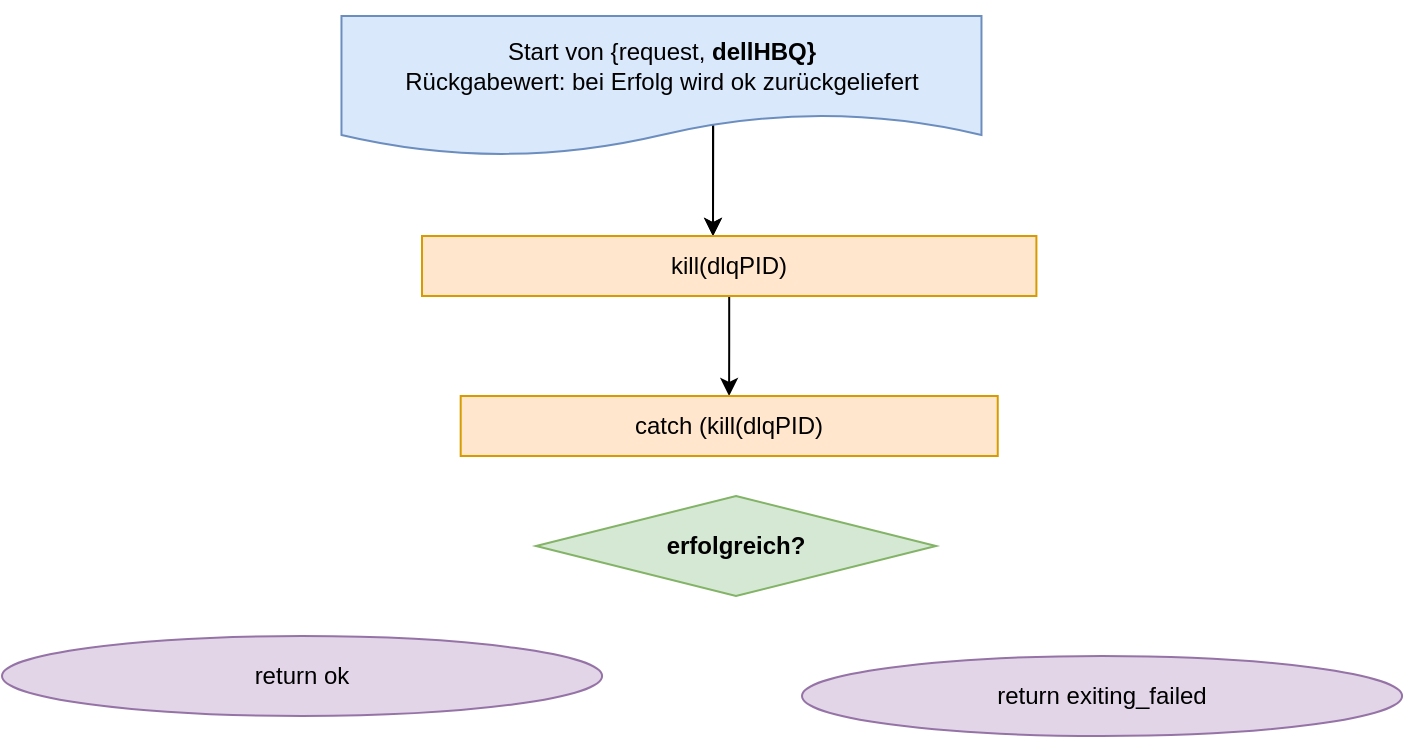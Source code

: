 <mxfile version="15.8.7" type="device"><diagram id="C5RBs43oDa-KdzZeNtuy" name="Page-1"><mxGraphModel dx="1186" dy="1775" grid="1" gridSize="10" guides="1" tooltips="1" connect="1" arrows="1" fold="1" page="1" pageScale="1" pageWidth="827" pageHeight="1169" math="0" shadow="0"><root><mxCell id="WIyWlLk6GJQsqaUBKTNV-0"/><mxCell id="WIyWlLk6GJQsqaUBKTNV-1" parent="WIyWlLk6GJQsqaUBKTNV-0"/><mxCell id="1SgMu8Af7HUufMrVUEjo-1" style="edgeStyle=orthogonalEdgeStyle;rounded=0;orthogonalLoop=1;jettySize=auto;html=1;exitX=0.5;exitY=0;exitDx=0;exitDy=0;" parent="WIyWlLk6GJQsqaUBKTNV-1" edge="1"><mxGeometry relative="1" as="geometry"><Array as="points"><mxPoint x="395.65" y="30"/><mxPoint x="395.65" y="30"/></Array><mxPoint x="395.5" y="110.007" as="targetPoint"/><mxPoint x="395.47" y="10" as="sourcePoint"/></mxGeometry></mxCell><mxCell id="wGBJOXqwm9gj_SDIow_8-0" style="edgeStyle=orthogonalEdgeStyle;rounded=0;orthogonalLoop=1;jettySize=auto;html=1;exitX=0.5;exitY=0;exitDx=0;exitDy=0;" edge="1" parent="WIyWlLk6GJQsqaUBKTNV-1" source="wGBJOXqwm9gj_SDIow_8-1"><mxGeometry relative="1" as="geometry"><Array as="points"><mxPoint x="395.65" y="30"/><mxPoint x="395.65" y="30"/></Array><mxPoint x="395.5" y="110.007" as="targetPoint"/></mxGeometry></mxCell><mxCell id="wGBJOXqwm9gj_SDIow_8-1" value="Start von {request,&amp;nbsp;&lt;b&gt;dellHBQ}&lt;/b&gt;&lt;br&gt;Rückgabewert: bei Erfolg wird ok zurückgeliefert" style="shape=document;whiteSpace=wrap;html=1;boundedLbl=1;fillColor=#dae8fc;strokeColor=#6c8ebf;" vertex="1" parent="WIyWlLk6GJQsqaUBKTNV-1"><mxGeometry x="209.74" width="320" height="70" as="geometry"/></mxCell><mxCell id="wGBJOXqwm9gj_SDIow_8-2" value="return ok" style="ellipse;whiteSpace=wrap;html=1;rounded=0;fillColor=#e1d5e7;strokeColor=#9673a6;" vertex="1" parent="WIyWlLk6GJQsqaUBKTNV-1"><mxGeometry x="40.0" y="310" width="300.06" height="40" as="geometry"/></mxCell><mxCell id="wGBJOXqwm9gj_SDIow_8-3" style="edgeStyle=orthogonalEdgeStyle;rounded=0;orthogonalLoop=1;jettySize=auto;html=1;exitX=0.5;exitY=1;exitDx=0;exitDy=0;" edge="1" parent="WIyWlLk6GJQsqaUBKTNV-1" source="wGBJOXqwm9gj_SDIow_8-4" target="wGBJOXqwm9gj_SDIow_8-5"><mxGeometry relative="1" as="geometry"/></mxCell><mxCell id="wGBJOXqwm9gj_SDIow_8-4" value="kill(dlqPID)" style="rounded=0;whiteSpace=wrap;html=1;fillColor=#ffe6cc;strokeColor=#d79b00;" vertex="1" parent="WIyWlLk6GJQsqaUBKTNV-1"><mxGeometry x="250" y="110" width="307.2" height="30" as="geometry"/></mxCell><mxCell id="wGBJOXqwm9gj_SDIow_8-5" value="catch (kill(dlqPID)" style="rounded=0;whiteSpace=wrap;html=1;fillColor=#ffe6cc;strokeColor=#d79b00;" vertex="1" parent="WIyWlLk6GJQsqaUBKTNV-1"><mxGeometry x="269.34" y="190" width="268.53" height="30" as="geometry"/></mxCell><mxCell id="wGBJOXqwm9gj_SDIow_8-6" value="erfolgreich?" style="rhombus;whiteSpace=wrap;html=1;rounded=0;fillColor=#d5e8d4;strokeColor=#82b366;fontStyle=1" vertex="1" parent="WIyWlLk6GJQsqaUBKTNV-1"><mxGeometry x="307" y="240" width="200" height="50" as="geometry"/></mxCell><mxCell id="wGBJOXqwm9gj_SDIow_8-7" value="return exiting_failed" style="ellipse;whiteSpace=wrap;html=1;rounded=0;fillColor=#e1d5e7;strokeColor=#9673a6;" vertex="1" parent="WIyWlLk6GJQsqaUBKTNV-1"><mxGeometry x="440.0" y="320" width="300.06" height="40" as="geometry"/></mxCell></root></mxGraphModel></diagram></mxfile>